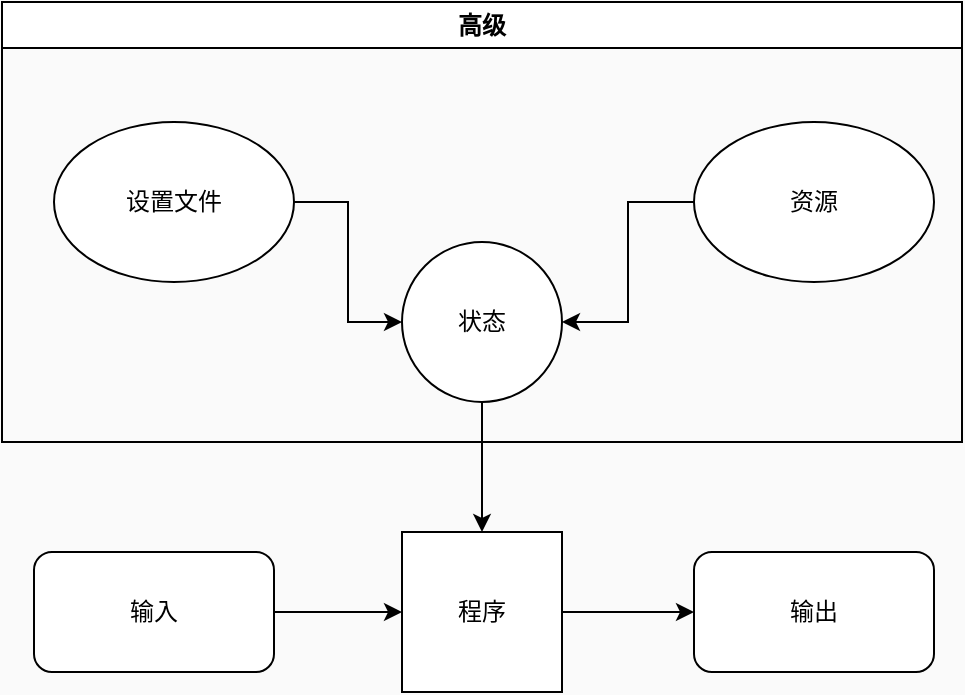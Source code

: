 <mxfile version="26.0.5">
  <diagram name="第 1 页" id="s0HB_kZzqygfswi5pp34">
    <mxGraphModel dx="1042" dy="549" grid="1" gridSize="10" guides="1" tooltips="1" connect="1" arrows="1" fold="1" page="1" pageScale="1" pageWidth="827" pageHeight="1169" background="#FAFAFA" math="0" shadow="0">
      <root>
        <mxCell id="0" />
        <mxCell id="1" parent="0" />
        <mxCell id="quHHoFD2Ik6JvYPxd--P-5" style="edgeStyle=orthogonalEdgeStyle;rounded=0;orthogonalLoop=1;jettySize=auto;html=1;entryX=0;entryY=0.5;entryDx=0;entryDy=0;" parent="1" source="quHHoFD2Ik6JvYPxd--P-1" target="quHHoFD2Ik6JvYPxd--P-3" edge="1">
          <mxGeometry relative="1" as="geometry" />
        </mxCell>
        <mxCell id="quHHoFD2Ik6JvYPxd--P-1" value="程序" style="whiteSpace=wrap;html=1;aspect=fixed;" parent="1" vertex="1">
          <mxGeometry x="374" y="545" width="80" height="80" as="geometry" />
        </mxCell>
        <mxCell id="quHHoFD2Ik6JvYPxd--P-4" style="edgeStyle=orthogonalEdgeStyle;rounded=0;orthogonalLoop=1;jettySize=auto;html=1;entryX=0;entryY=0.5;entryDx=0;entryDy=0;" parent="1" source="quHHoFD2Ik6JvYPxd--P-2" target="quHHoFD2Ik6JvYPxd--P-1" edge="1">
          <mxGeometry relative="1" as="geometry" />
        </mxCell>
        <mxCell id="quHHoFD2Ik6JvYPxd--P-2" value="输入" style="rounded=1;whiteSpace=wrap;html=1;" parent="1" vertex="1">
          <mxGeometry x="190" y="555" width="120" height="60" as="geometry" />
        </mxCell>
        <mxCell id="quHHoFD2Ik6JvYPxd--P-3" value="输出" style="rounded=1;whiteSpace=wrap;html=1;" parent="1" vertex="1">
          <mxGeometry x="520" y="555" width="120" height="60" as="geometry" />
        </mxCell>
        <mxCell id="quHHoFD2Ik6JvYPxd--P-7" style="edgeStyle=orthogonalEdgeStyle;rounded=0;orthogonalLoop=1;jettySize=auto;html=1;" parent="1" source="quHHoFD2Ik6JvYPxd--P-6" target="quHHoFD2Ik6JvYPxd--P-1" edge="1">
          <mxGeometry relative="1" as="geometry" />
        </mxCell>
        <mxCell id="quHHoFD2Ik6JvYPxd--P-6" value="状态" style="ellipse;whiteSpace=wrap;html=1;aspect=fixed;" parent="1" vertex="1">
          <mxGeometry x="374" y="400" width="80" height="80" as="geometry" />
        </mxCell>
        <mxCell id="quHHoFD2Ik6JvYPxd--P-10" style="edgeStyle=orthogonalEdgeStyle;rounded=0;orthogonalLoop=1;jettySize=auto;html=1;" parent="1" source="quHHoFD2Ik6JvYPxd--P-8" target="quHHoFD2Ik6JvYPxd--P-6" edge="1">
          <mxGeometry relative="1" as="geometry" />
        </mxCell>
        <mxCell id="quHHoFD2Ik6JvYPxd--P-8" value="设置文件" style="ellipse;whiteSpace=wrap;html=1;" parent="1" vertex="1">
          <mxGeometry x="200" y="340" width="120" height="80" as="geometry" />
        </mxCell>
        <mxCell id="quHHoFD2Ik6JvYPxd--P-11" style="edgeStyle=orthogonalEdgeStyle;rounded=0;orthogonalLoop=1;jettySize=auto;html=1;entryX=1;entryY=0.5;entryDx=0;entryDy=0;" parent="1" source="quHHoFD2Ik6JvYPxd--P-9" target="quHHoFD2Ik6JvYPxd--P-6" edge="1">
          <mxGeometry relative="1" as="geometry" />
        </mxCell>
        <mxCell id="quHHoFD2Ik6JvYPxd--P-9" value="资源" style="ellipse;whiteSpace=wrap;html=1;" parent="1" vertex="1">
          <mxGeometry x="520" y="340" width="120" height="80" as="geometry" />
        </mxCell>
        <mxCell id="quHHoFD2Ik6JvYPxd--P-12" value="高级" style="swimlane;whiteSpace=wrap;html=1;" parent="1" vertex="1">
          <mxGeometry x="174" y="280" width="480" height="220" as="geometry" />
        </mxCell>
      </root>
    </mxGraphModel>
  </diagram>
</mxfile>
